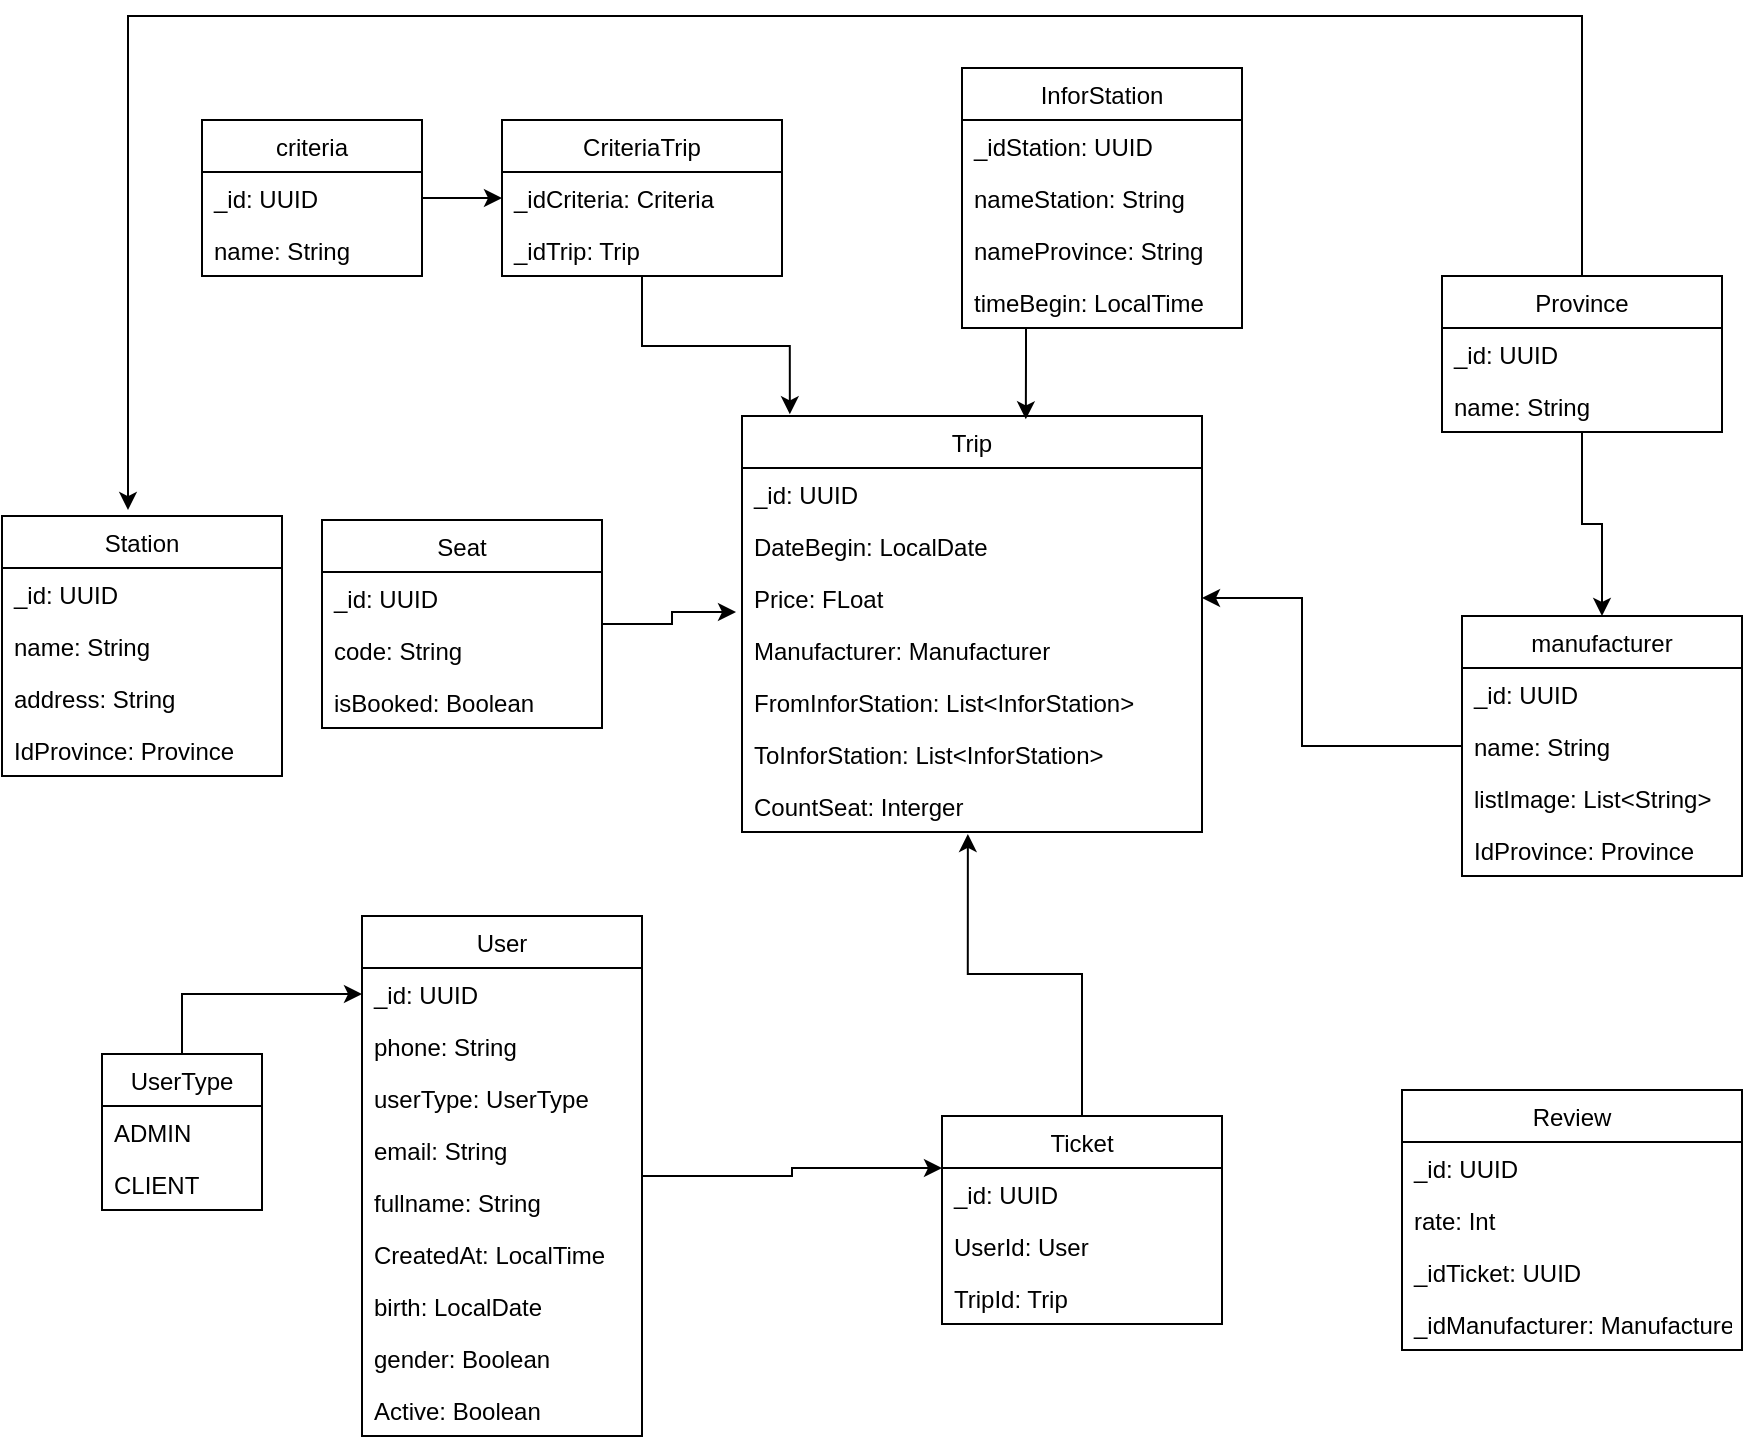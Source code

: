 <mxfile version="14.4.3" type="github">
  <diagram id="V_59LSjMR8o1_XHd9Hdq" name="Page-1">
    <mxGraphModel dx="3074" dy="1934" grid="1" gridSize="10" guides="1" tooltips="1" connect="1" arrows="1" fold="1" page="1" pageScale="1" pageWidth="850" pageHeight="1100" math="0" shadow="0">
      <root>
        <mxCell id="0" />
        <mxCell id="1" parent="0" />
        <mxCell id="hu1bkPcSUCPwq1X6XEAL-50" style="edgeStyle=orthogonalEdgeStyle;rounded=0;orthogonalLoop=1;jettySize=auto;html=1;entryX=0;entryY=0.5;entryDx=0;entryDy=0;" parent="1" source="hu1bkPcSUCPwq1X6XEAL-3" target="hu1bkPcSUCPwq1X6XEAL-9" edge="1">
          <mxGeometry relative="1" as="geometry" />
        </mxCell>
        <mxCell id="hu1bkPcSUCPwq1X6XEAL-25" value="Trip" style="swimlane;fontStyle=0;childLayout=stackLayout;horizontal=1;startSize=26;fillColor=none;horizontalStack=0;resizeParent=1;resizeParentMax=0;resizeLast=0;collapsible=1;marginBottom=0;" parent="1" vertex="1">
          <mxGeometry x="80" y="-250" width="230" height="208" as="geometry" />
        </mxCell>
        <mxCell id="hu1bkPcSUCPwq1X6XEAL-26" value="_id: UUID" style="text;strokeColor=none;fillColor=none;align=left;verticalAlign=top;spacingLeft=4;spacingRight=4;overflow=hidden;rotatable=0;points=[[0,0.5],[1,0.5]];portConstraint=eastwest;" parent="hu1bkPcSUCPwq1X6XEAL-25" vertex="1">
          <mxGeometry y="26" width="230" height="26" as="geometry" />
        </mxCell>
        <mxCell id="hu1bkPcSUCPwq1X6XEAL-31" value="DateBegin: LocalDate" style="text;strokeColor=none;fillColor=none;align=left;verticalAlign=top;spacingLeft=4;spacingRight=4;overflow=hidden;rotatable=0;points=[[0,0.5],[1,0.5]];portConstraint=eastwest;" parent="hu1bkPcSUCPwq1X6XEAL-25" vertex="1">
          <mxGeometry y="52" width="230" height="26" as="geometry" />
        </mxCell>
        <mxCell id="hu1bkPcSUCPwq1X6XEAL-37" value="Price: FLoat" style="text;strokeColor=none;fillColor=none;align=left;verticalAlign=top;spacingLeft=4;spacingRight=4;overflow=hidden;rotatable=0;points=[[0,0.5],[1,0.5]];portConstraint=eastwest;" parent="hu1bkPcSUCPwq1X6XEAL-25" vertex="1">
          <mxGeometry y="78" width="230" height="26" as="geometry" />
        </mxCell>
        <mxCell id="DdcmMg_G07hXmHs823cP-1" value="Manufacturer: Manufacturer" style="text;strokeColor=none;fillColor=none;align=left;verticalAlign=top;spacingLeft=4;spacingRight=4;overflow=hidden;rotatable=0;points=[[0,0.5],[1,0.5]];portConstraint=eastwest;" parent="hu1bkPcSUCPwq1X6XEAL-25" vertex="1">
          <mxGeometry y="104" width="230" height="26" as="geometry" />
        </mxCell>
        <mxCell id="g0eFvDpEAOizdeeZ9maA-30" value="FromInforStation: List&lt;InforStation&gt;" style="text;strokeColor=none;fillColor=none;align=left;verticalAlign=top;spacingLeft=4;spacingRight=4;overflow=hidden;rotatable=0;points=[[0,0.5],[1,0.5]];portConstraint=eastwest;" parent="hu1bkPcSUCPwq1X6XEAL-25" vertex="1">
          <mxGeometry y="130" width="230" height="26" as="geometry" />
        </mxCell>
        <mxCell id="g0eFvDpEAOizdeeZ9maA-39" value="ToInforStation: List&lt;InforStation&gt;" style="text;strokeColor=none;fillColor=none;align=left;verticalAlign=top;spacingLeft=4;spacingRight=4;overflow=hidden;rotatable=0;points=[[0,0.5],[1,0.5]];portConstraint=eastwest;" parent="hu1bkPcSUCPwq1X6XEAL-25" vertex="1">
          <mxGeometry y="156" width="230" height="26" as="geometry" />
        </mxCell>
        <mxCell id="g0eFvDpEAOizdeeZ9maA-40" value="CountSeat: Interger" style="text;strokeColor=none;fillColor=none;align=left;verticalAlign=top;spacingLeft=4;spacingRight=4;overflow=hidden;rotatable=0;points=[[0,0.5],[1,0.5]];portConstraint=eastwest;" parent="hu1bkPcSUCPwq1X6XEAL-25" vertex="1">
          <mxGeometry y="182" width="230" height="26" as="geometry" />
        </mxCell>
        <mxCell id="hu1bkPcSUCPwq1X6XEAL-81" style="edgeStyle=orthogonalEdgeStyle;rounded=0;orthogonalLoop=1;jettySize=auto;html=1;entryX=1;entryY=0.5;entryDx=0;entryDy=0;" parent="1" source="hu1bkPcSUCPwq1X6XEAL-77" edge="1">
          <mxGeometry relative="1" as="geometry">
            <mxPoint x="310" y="-159" as="targetPoint" />
            <Array as="points">
              <mxPoint x="360" y="-85" />
              <mxPoint x="360" y="-159" />
            </Array>
          </mxGeometry>
        </mxCell>
        <mxCell id="hu1bkPcSUCPwq1X6XEAL-96" style="edgeStyle=orthogonalEdgeStyle;rounded=0;orthogonalLoop=1;jettySize=auto;html=1;entryX=0.45;entryY=-0.023;entryDx=0;entryDy=0;entryPerimeter=0;" parent="1" source="hu1bkPcSUCPwq1X6XEAL-65" target="hu1bkPcSUCPwq1X6XEAL-16" edge="1">
          <mxGeometry relative="1" as="geometry">
            <Array as="points">
              <mxPoint x="500" y="-450" />
              <mxPoint x="-227" y="-450" />
            </Array>
          </mxGeometry>
        </mxCell>
        <mxCell id="hu1bkPcSUCPwq1X6XEAL-97" style="edgeStyle=orthogonalEdgeStyle;rounded=0;orthogonalLoop=1;jettySize=auto;html=1;" parent="1" source="hu1bkPcSUCPwq1X6XEAL-65" target="hu1bkPcSUCPwq1X6XEAL-77" edge="1">
          <mxGeometry relative="1" as="geometry" />
        </mxCell>
        <mxCell id="hu1bkPcSUCPwq1X6XEAL-65" value="Province" style="swimlane;fontStyle=0;childLayout=stackLayout;horizontal=1;startSize=26;fillColor=none;horizontalStack=0;resizeParent=1;resizeParentMax=0;resizeLast=0;collapsible=1;marginBottom=0;" parent="1" vertex="1">
          <mxGeometry x="430" y="-320" width="140" height="78" as="geometry" />
        </mxCell>
        <mxCell id="hu1bkPcSUCPwq1X6XEAL-66" value="_id: UUID" style="text;strokeColor=none;fillColor=none;align=left;verticalAlign=top;spacingLeft=4;spacingRight=4;overflow=hidden;rotatable=0;points=[[0,0.5],[1,0.5]];portConstraint=eastwest;" parent="hu1bkPcSUCPwq1X6XEAL-65" vertex="1">
          <mxGeometry y="26" width="140" height="26" as="geometry" />
        </mxCell>
        <mxCell id="hu1bkPcSUCPwq1X6XEAL-67" value="name: String" style="text;strokeColor=none;fillColor=none;align=left;verticalAlign=top;spacingLeft=4;spacingRight=4;overflow=hidden;rotatable=0;points=[[0,0.5],[1,0.5]];portConstraint=eastwest;" parent="hu1bkPcSUCPwq1X6XEAL-65" vertex="1">
          <mxGeometry y="52" width="140" height="26" as="geometry" />
        </mxCell>
        <mxCell id="hu1bkPcSUCPwq1X6XEAL-77" value="manufacturer" style="swimlane;fontStyle=0;childLayout=stackLayout;horizontal=1;startSize=26;fillColor=none;horizontalStack=0;resizeParent=1;resizeParentMax=0;resizeLast=0;collapsible=1;marginBottom=0;" parent="1" vertex="1">
          <mxGeometry x="440" y="-150" width="140" height="130" as="geometry" />
        </mxCell>
        <mxCell id="hu1bkPcSUCPwq1X6XEAL-78" value="_id: UUID" style="text;strokeColor=none;fillColor=none;align=left;verticalAlign=top;spacingLeft=4;spacingRight=4;overflow=hidden;rotatable=0;points=[[0,0.5],[1,0.5]];portConstraint=eastwest;" parent="hu1bkPcSUCPwq1X6XEAL-77" vertex="1">
          <mxGeometry y="26" width="140" height="26" as="geometry" />
        </mxCell>
        <mxCell id="hu1bkPcSUCPwq1X6XEAL-79" value="name: String" style="text;strokeColor=none;fillColor=none;align=left;verticalAlign=top;spacingLeft=4;spacingRight=4;overflow=hidden;rotatable=0;points=[[0,0.5],[1,0.5]];portConstraint=eastwest;" parent="hu1bkPcSUCPwq1X6XEAL-77" vertex="1">
          <mxGeometry y="52" width="140" height="26" as="geometry" />
        </mxCell>
        <mxCell id="hu1bkPcSUCPwq1X6XEAL-80" value="listImage: List&lt;String&gt;" style="text;strokeColor=none;fillColor=none;align=left;verticalAlign=top;spacingLeft=4;spacingRight=4;overflow=hidden;rotatable=0;points=[[0,0.5],[1,0.5]];portConstraint=eastwest;" parent="hu1bkPcSUCPwq1X6XEAL-77" vertex="1">
          <mxGeometry y="78" width="140" height="26" as="geometry" />
        </mxCell>
        <mxCell id="hu1bkPcSUCPwq1X6XEAL-94" value="IdProvince: Province" style="text;strokeColor=none;fillColor=none;align=left;verticalAlign=top;spacingLeft=4;spacingRight=4;overflow=hidden;rotatable=0;points=[[0,0.5],[1,0.5]];portConstraint=eastwest;" parent="hu1bkPcSUCPwq1X6XEAL-77" vertex="1">
          <mxGeometry y="104" width="140" height="26" as="geometry" />
        </mxCell>
        <mxCell id="hu1bkPcSUCPwq1X6XEAL-42" value="Review" style="swimlane;fontStyle=0;childLayout=stackLayout;horizontal=1;startSize=26;fillColor=none;horizontalStack=0;resizeParent=1;resizeParentMax=0;resizeLast=0;collapsible=1;marginBottom=0;" parent="1" vertex="1">
          <mxGeometry x="410" y="87" width="170" height="130" as="geometry" />
        </mxCell>
        <mxCell id="hu1bkPcSUCPwq1X6XEAL-43" value="_id: UUID" style="text;strokeColor=none;fillColor=none;align=left;verticalAlign=top;spacingLeft=4;spacingRight=4;overflow=hidden;rotatable=0;points=[[0,0.5],[1,0.5]];portConstraint=eastwest;" parent="hu1bkPcSUCPwq1X6XEAL-42" vertex="1">
          <mxGeometry y="26" width="170" height="26" as="geometry" />
        </mxCell>
        <mxCell id="hu1bkPcSUCPwq1X6XEAL-44" value="rate: Int" style="text;strokeColor=none;fillColor=none;align=left;verticalAlign=top;spacingLeft=4;spacingRight=4;overflow=hidden;rotatable=0;points=[[0,0.5],[1,0.5]];portConstraint=eastwest;" parent="hu1bkPcSUCPwq1X6XEAL-42" vertex="1">
          <mxGeometry y="52" width="170" height="26" as="geometry" />
        </mxCell>
        <mxCell id="hu1bkPcSUCPwq1X6XEAL-45" value="_idTicket: UUID" style="text;strokeColor=none;fillColor=none;align=left;verticalAlign=top;spacingLeft=4;spacingRight=4;overflow=hidden;rotatable=0;points=[[0,0.5],[1,0.5]];portConstraint=eastwest;" parent="hu1bkPcSUCPwq1X6XEAL-42" vertex="1">
          <mxGeometry y="78" width="170" height="26" as="geometry" />
        </mxCell>
        <mxCell id="hu1bkPcSUCPwq1X6XEAL-101" value="_idManufacturer: Manufacturer" style="text;strokeColor=none;fillColor=none;align=left;verticalAlign=top;spacingLeft=4;spacingRight=4;overflow=hidden;rotatable=0;points=[[0,0.5],[1,0.5]];portConstraint=eastwest;" parent="hu1bkPcSUCPwq1X6XEAL-42" vertex="1">
          <mxGeometry y="104" width="170" height="26" as="geometry" />
        </mxCell>
        <mxCell id="g0eFvDpEAOizdeeZ9maA-21" style="edgeStyle=orthogonalEdgeStyle;rounded=0;orthogonalLoop=1;jettySize=auto;html=1;entryX=0;entryY=0.5;entryDx=0;entryDy=0;" parent="1" source="hu1bkPcSUCPwq1X6XEAL-38" target="g0eFvDpEAOizdeeZ9maA-18" edge="1">
          <mxGeometry relative="1" as="geometry" />
        </mxCell>
        <mxCell id="hu1bkPcSUCPwq1X6XEAL-38" value="criteria" style="swimlane;fontStyle=0;childLayout=stackLayout;horizontal=1;startSize=26;fillColor=none;horizontalStack=0;resizeParent=1;resizeParentMax=0;resizeLast=0;collapsible=1;marginBottom=0;" parent="1" vertex="1">
          <mxGeometry x="-190" y="-398" width="110" height="78" as="geometry" />
        </mxCell>
        <mxCell id="hu1bkPcSUCPwq1X6XEAL-39" value="_id: UUID" style="text;strokeColor=none;fillColor=none;align=left;verticalAlign=top;spacingLeft=4;spacingRight=4;overflow=hidden;rotatable=0;points=[[0,0.5],[1,0.5]];portConstraint=eastwest;" parent="hu1bkPcSUCPwq1X6XEAL-38" vertex="1">
          <mxGeometry y="26" width="110" height="26" as="geometry" />
        </mxCell>
        <mxCell id="hu1bkPcSUCPwq1X6XEAL-40" value="name: String" style="text;strokeColor=none;fillColor=none;align=left;verticalAlign=top;spacingLeft=4;spacingRight=4;overflow=hidden;rotatable=0;points=[[0,0.5],[1,0.5]];portConstraint=eastwest;" parent="hu1bkPcSUCPwq1X6XEAL-38" vertex="1">
          <mxGeometry y="52" width="110" height="26" as="geometry" />
        </mxCell>
        <mxCell id="g0eFvDpEAOizdeeZ9maA-16" style="edgeStyle=orthogonalEdgeStyle;rounded=0;orthogonalLoop=1;jettySize=auto;html=1;entryX=-0.013;entryY=0.769;entryDx=0;entryDy=0;entryPerimeter=0;" parent="1" source="hu1bkPcSUCPwq1X6XEAL-72" target="hu1bkPcSUCPwq1X6XEAL-37" edge="1">
          <mxGeometry relative="1" as="geometry">
            <mxPoint x="80" y="-117.01" as="targetPoint" />
          </mxGeometry>
        </mxCell>
        <mxCell id="hu1bkPcSUCPwq1X6XEAL-72" value="Seat" style="swimlane;fontStyle=0;childLayout=stackLayout;horizontal=1;startSize=26;fillColor=none;horizontalStack=0;resizeParent=1;resizeParentMax=0;resizeLast=0;collapsible=1;marginBottom=0;" parent="1" vertex="1">
          <mxGeometry x="-130" y="-198" width="140" height="104" as="geometry" />
        </mxCell>
        <mxCell id="g0eFvDpEAOizdeeZ9maA-29" value="_id: UUID" style="text;strokeColor=none;fillColor=none;align=left;verticalAlign=top;spacingLeft=4;spacingRight=4;overflow=hidden;rotatable=0;points=[[0,0.5],[1,0.5]];portConstraint=eastwest;" parent="hu1bkPcSUCPwq1X6XEAL-72" vertex="1">
          <mxGeometry y="26" width="140" height="26" as="geometry" />
        </mxCell>
        <mxCell id="hu1bkPcSUCPwq1X6XEAL-74" value="code: String" style="text;strokeColor=none;fillColor=none;align=left;verticalAlign=top;spacingLeft=4;spacingRight=4;overflow=hidden;rotatable=0;points=[[0,0.5],[1,0.5]];portConstraint=eastwest;" parent="hu1bkPcSUCPwq1X6XEAL-72" vertex="1">
          <mxGeometry y="52" width="140" height="26" as="geometry" />
        </mxCell>
        <mxCell id="hu1bkPcSUCPwq1X6XEAL-75" value="isBooked: Boolean" style="text;strokeColor=none;fillColor=none;align=left;verticalAlign=top;spacingLeft=4;spacingRight=4;overflow=hidden;rotatable=0;points=[[0,0.5],[1,0.5]];portConstraint=eastwest;" parent="hu1bkPcSUCPwq1X6XEAL-72" vertex="1">
          <mxGeometry y="78" width="140" height="26" as="geometry" />
        </mxCell>
        <mxCell id="hu1bkPcSUCPwq1X6XEAL-16" value="Station" style="swimlane;fontStyle=0;childLayout=stackLayout;horizontal=1;startSize=26;fillColor=none;horizontalStack=0;resizeParent=1;resizeParentMax=0;resizeLast=0;collapsible=1;marginBottom=0;" parent="1" vertex="1">
          <mxGeometry x="-290" y="-200" width="140" height="130" as="geometry" />
        </mxCell>
        <mxCell id="hu1bkPcSUCPwq1X6XEAL-17" value="_id: UUID" style="text;strokeColor=none;fillColor=none;align=left;verticalAlign=top;spacingLeft=4;spacingRight=4;overflow=hidden;rotatable=0;points=[[0,0.5],[1,0.5]];portConstraint=eastwest;" parent="hu1bkPcSUCPwq1X6XEAL-16" vertex="1">
          <mxGeometry y="26" width="140" height="26" as="geometry" />
        </mxCell>
        <mxCell id="hu1bkPcSUCPwq1X6XEAL-18" value="name: String" style="text;strokeColor=none;fillColor=none;align=left;verticalAlign=top;spacingLeft=4;spacingRight=4;overflow=hidden;rotatable=0;points=[[0,0.5],[1,0.5]];portConstraint=eastwest;" parent="hu1bkPcSUCPwq1X6XEAL-16" vertex="1">
          <mxGeometry y="52" width="140" height="26" as="geometry" />
        </mxCell>
        <mxCell id="hu1bkPcSUCPwq1X6XEAL-19" value="address: String" style="text;strokeColor=none;fillColor=none;align=left;verticalAlign=top;spacingLeft=4;spacingRight=4;overflow=hidden;rotatable=0;points=[[0,0.5],[1,0.5]];portConstraint=eastwest;" parent="hu1bkPcSUCPwq1X6XEAL-16" vertex="1">
          <mxGeometry y="78" width="140" height="26" as="geometry" />
        </mxCell>
        <mxCell id="hu1bkPcSUCPwq1X6XEAL-20" value="IdProvince: Province" style="text;strokeColor=none;fillColor=none;align=left;verticalAlign=top;spacingLeft=4;spacingRight=4;overflow=hidden;rotatable=0;points=[[0,0.5],[1,0.5]];portConstraint=eastwest;" parent="hu1bkPcSUCPwq1X6XEAL-16" vertex="1">
          <mxGeometry y="104" width="140" height="26" as="geometry" />
        </mxCell>
        <mxCell id="hu1bkPcSUCPwq1X6XEAL-3" value="UserType" style="swimlane;fontStyle=0;childLayout=stackLayout;horizontal=1;startSize=26;fillColor=none;horizontalStack=0;resizeParent=1;resizeParentMax=0;resizeLast=0;collapsible=1;marginBottom=0;" parent="1" vertex="1">
          <mxGeometry x="-240" y="69" width="80" height="78" as="geometry" />
        </mxCell>
        <mxCell id="hu1bkPcSUCPwq1X6XEAL-4" value="ADMIN" style="text;strokeColor=none;fillColor=none;align=left;verticalAlign=top;spacingLeft=4;spacingRight=4;overflow=hidden;rotatable=0;points=[[0,0.5],[1,0.5]];portConstraint=eastwest;" parent="hu1bkPcSUCPwq1X6XEAL-3" vertex="1">
          <mxGeometry y="26" width="80" height="26" as="geometry" />
        </mxCell>
        <mxCell id="hu1bkPcSUCPwq1X6XEAL-5" value="CLIENT" style="text;strokeColor=none;fillColor=none;align=left;verticalAlign=top;spacingLeft=4;spacingRight=4;overflow=hidden;rotatable=0;points=[[0,0.5],[1,0.5]];portConstraint=eastwest;" parent="hu1bkPcSUCPwq1X6XEAL-3" vertex="1">
          <mxGeometry y="52" width="80" height="26" as="geometry" />
        </mxCell>
        <mxCell id="hu1bkPcSUCPwq1X6XEAL-103" style="edgeStyle=orthogonalEdgeStyle;rounded=0;orthogonalLoop=1;jettySize=auto;html=1;entryX=0;entryY=0.25;entryDx=0;entryDy=0;" parent="1" source="hu1bkPcSUCPwq1X6XEAL-8" target="hu1bkPcSUCPwq1X6XEAL-46" edge="1">
          <mxGeometry relative="1" as="geometry" />
        </mxCell>
        <mxCell id="hu1bkPcSUCPwq1X6XEAL-8" value="User" style="swimlane;fontStyle=0;childLayout=stackLayout;horizontal=1;startSize=26;fillColor=none;horizontalStack=0;resizeParent=1;resizeParentMax=0;resizeLast=0;collapsible=1;marginBottom=0;" parent="1" vertex="1">
          <mxGeometry x="-110" width="140" height="260" as="geometry" />
        </mxCell>
        <mxCell id="hu1bkPcSUCPwq1X6XEAL-9" value="_id: UUID" style="text;strokeColor=none;fillColor=none;align=left;verticalAlign=top;spacingLeft=4;spacingRight=4;overflow=hidden;rotatable=0;points=[[0,0.5],[1,0.5]];portConstraint=eastwest;" parent="hu1bkPcSUCPwq1X6XEAL-8" vertex="1">
          <mxGeometry y="26" width="140" height="26" as="geometry" />
        </mxCell>
        <mxCell id="hu1bkPcSUCPwq1X6XEAL-10" value="phone: String" style="text;strokeColor=none;fillColor=none;align=left;verticalAlign=top;spacingLeft=4;spacingRight=4;overflow=hidden;rotatable=0;points=[[0,0.5],[1,0.5]];portConstraint=eastwest;" parent="hu1bkPcSUCPwq1X6XEAL-8" vertex="1">
          <mxGeometry y="52" width="140" height="26" as="geometry" />
        </mxCell>
        <mxCell id="hu1bkPcSUCPwq1X6XEAL-12" value="userType: UserType" style="text;strokeColor=none;fillColor=none;align=left;verticalAlign=top;spacingLeft=4;spacingRight=4;overflow=hidden;rotatable=0;points=[[0,0.5],[1,0.5]];portConstraint=eastwest;" parent="hu1bkPcSUCPwq1X6XEAL-8" vertex="1">
          <mxGeometry y="78" width="140" height="26" as="geometry" />
        </mxCell>
        <object label="email: String" id="hu1bkPcSUCPwq1X6XEAL-13">
          <mxCell style="text;strokeColor=none;fillColor=none;align=left;verticalAlign=top;spacingLeft=4;spacingRight=4;overflow=hidden;rotatable=0;points=[[0,0.5],[1,0.5]];portConstraint=eastwest;" parent="hu1bkPcSUCPwq1X6XEAL-8" vertex="1">
            <mxGeometry y="104" width="140" height="26" as="geometry" />
          </mxCell>
        </object>
        <mxCell id="hu1bkPcSUCPwq1X6XEAL-14" value="fullname: String" style="text;strokeColor=none;fillColor=none;align=left;verticalAlign=top;spacingLeft=4;spacingRight=4;overflow=hidden;rotatable=0;points=[[0,0.5],[1,0.5]];portConstraint=eastwest;" parent="hu1bkPcSUCPwq1X6XEAL-8" vertex="1">
          <mxGeometry y="130" width="140" height="26" as="geometry" />
        </mxCell>
        <mxCell id="hu1bkPcSUCPwq1X6XEAL-58" value="CreatedAt: LocalTime" style="text;strokeColor=none;fillColor=none;align=left;verticalAlign=top;spacingLeft=4;spacingRight=4;overflow=hidden;rotatable=0;points=[[0,0.5],[1,0.5]];portConstraint=eastwest;" parent="hu1bkPcSUCPwq1X6XEAL-8" vertex="1">
          <mxGeometry y="156" width="140" height="26" as="geometry" />
        </mxCell>
        <mxCell id="hu1bkPcSUCPwq1X6XEAL-70" value="birth: LocalDate" style="text;strokeColor=none;fillColor=none;align=left;verticalAlign=top;spacingLeft=4;spacingRight=4;overflow=hidden;rotatable=0;points=[[0,0.5],[1,0.5]];portConstraint=eastwest;" parent="hu1bkPcSUCPwq1X6XEAL-8" vertex="1">
          <mxGeometry y="182" width="140" height="26" as="geometry" />
        </mxCell>
        <mxCell id="hu1bkPcSUCPwq1X6XEAL-71" value="gender: Boolean" style="text;strokeColor=none;fillColor=none;align=left;verticalAlign=top;spacingLeft=4;spacingRight=4;overflow=hidden;rotatable=0;points=[[0,0.5],[1,0.5]];portConstraint=eastwest;" parent="hu1bkPcSUCPwq1X6XEAL-8" vertex="1">
          <mxGeometry y="208" width="140" height="26" as="geometry" />
        </mxCell>
        <object label="Active: Boolean" placeholders="1" id="hu1bkPcSUCPwq1X6XEAL-59">
          <mxCell style="text;strokeColor=none;fillColor=none;align=left;verticalAlign=top;spacingLeft=4;spacingRight=4;overflow=hidden;rotatable=0;points=[[0,0.5],[1,0.5]];portConstraint=eastwest;" parent="hu1bkPcSUCPwq1X6XEAL-8" vertex="1">
            <mxGeometry y="234" width="140" height="26" as="geometry" />
          </mxCell>
        </object>
        <mxCell id="g0eFvDpEAOizdeeZ9maA-38" style="edgeStyle=orthogonalEdgeStyle;rounded=0;orthogonalLoop=1;jettySize=auto;html=1;entryX=0.491;entryY=1.038;entryDx=0;entryDy=0;entryPerimeter=0;" parent="1" source="hu1bkPcSUCPwq1X6XEAL-46" target="g0eFvDpEAOizdeeZ9maA-40" edge="1">
          <mxGeometry relative="1" as="geometry">
            <mxPoint x="195" y="-30" as="targetPoint" />
          </mxGeometry>
        </mxCell>
        <mxCell id="hu1bkPcSUCPwq1X6XEAL-46" value="Ticket" style="swimlane;fontStyle=0;childLayout=stackLayout;horizontal=1;startSize=26;fillColor=none;horizontalStack=0;resizeParent=1;resizeParentMax=0;resizeLast=0;collapsible=1;marginBottom=0;" parent="1" vertex="1">
          <mxGeometry x="180" y="100" width="140" height="104" as="geometry" />
        </mxCell>
        <mxCell id="hu1bkPcSUCPwq1X6XEAL-47" value="_id: UUID" style="text;strokeColor=none;fillColor=none;align=left;verticalAlign=top;spacingLeft=4;spacingRight=4;overflow=hidden;rotatable=0;points=[[0,0.5],[1,0.5]];portConstraint=eastwest;" parent="hu1bkPcSUCPwq1X6XEAL-46" vertex="1">
          <mxGeometry y="26" width="140" height="26" as="geometry" />
        </mxCell>
        <mxCell id="hu1bkPcSUCPwq1X6XEAL-48" value="UserId: User" style="text;strokeColor=none;fillColor=none;align=left;verticalAlign=top;spacingLeft=4;spacingRight=4;overflow=hidden;rotatable=0;points=[[0,0.5],[1,0.5]];portConstraint=eastwest;" parent="hu1bkPcSUCPwq1X6XEAL-46" vertex="1">
          <mxGeometry y="52" width="140" height="26" as="geometry" />
        </mxCell>
        <mxCell id="hu1bkPcSUCPwq1X6XEAL-98" value="TripId: Trip" style="text;strokeColor=none;fillColor=none;align=left;verticalAlign=top;spacingLeft=4;spacingRight=4;overflow=hidden;rotatable=0;points=[[0,0.5],[1,0.5]];portConstraint=eastwest;" parent="hu1bkPcSUCPwq1X6XEAL-46" vertex="1">
          <mxGeometry y="78" width="140" height="26" as="geometry" />
        </mxCell>
        <mxCell id="g0eFvDpEAOizdeeZ9maA-22" style="edgeStyle=orthogonalEdgeStyle;rounded=0;orthogonalLoop=1;jettySize=auto;html=1;entryX=0.104;entryY=-0.004;entryDx=0;entryDy=0;entryPerimeter=0;" parent="1" source="g0eFvDpEAOizdeeZ9maA-17" target="hu1bkPcSUCPwq1X6XEAL-25" edge="1">
          <mxGeometry relative="1" as="geometry" />
        </mxCell>
        <mxCell id="g0eFvDpEAOizdeeZ9maA-17" value="CriteriaTrip" style="swimlane;fontStyle=0;childLayout=stackLayout;horizontal=1;startSize=26;fillColor=none;horizontalStack=0;resizeParent=1;resizeParentMax=0;resizeLast=0;collapsible=1;marginBottom=0;" parent="1" vertex="1">
          <mxGeometry x="-40" y="-398" width="140" height="78" as="geometry" />
        </mxCell>
        <mxCell id="g0eFvDpEAOizdeeZ9maA-18" value="_idCriteria: Criteria" style="text;strokeColor=none;fillColor=none;align=left;verticalAlign=top;spacingLeft=4;spacingRight=4;overflow=hidden;rotatable=0;points=[[0,0.5],[1,0.5]];portConstraint=eastwest;" parent="g0eFvDpEAOizdeeZ9maA-17" vertex="1">
          <mxGeometry y="26" width="140" height="26" as="geometry" />
        </mxCell>
        <mxCell id="g0eFvDpEAOizdeeZ9maA-19" value="_idTrip: Trip" style="text;strokeColor=none;fillColor=none;align=left;verticalAlign=top;spacingLeft=4;spacingRight=4;overflow=hidden;rotatable=0;points=[[0,0.5],[1,0.5]];portConstraint=eastwest;" parent="g0eFvDpEAOizdeeZ9maA-17" vertex="1">
          <mxGeometry y="52" width="140" height="26" as="geometry" />
        </mxCell>
        <mxCell id="g0eFvDpEAOizdeeZ9maA-27" style="edgeStyle=orthogonalEdgeStyle;rounded=0;orthogonalLoop=1;jettySize=auto;html=1;entryX=0.617;entryY=0.008;entryDx=0;entryDy=0;entryPerimeter=0;" parent="1" source="g0eFvDpEAOizdeeZ9maA-23" target="hu1bkPcSUCPwq1X6XEAL-25" edge="1">
          <mxGeometry relative="1" as="geometry">
            <Array as="points">
              <mxPoint x="222" y="-280" />
              <mxPoint x="222" y="-280" />
            </Array>
          </mxGeometry>
        </mxCell>
        <mxCell id="g0eFvDpEAOizdeeZ9maA-23" value="InforStation" style="swimlane;fontStyle=0;childLayout=stackLayout;horizontal=1;startSize=26;fillColor=none;horizontalStack=0;resizeParent=1;resizeParentMax=0;resizeLast=0;collapsible=1;marginBottom=0;" parent="1" vertex="1">
          <mxGeometry x="190" y="-424" width="140" height="130" as="geometry" />
        </mxCell>
        <mxCell id="g0eFvDpEAOizdeeZ9maA-24" value="_idStation: UUID" style="text;strokeColor=none;fillColor=none;align=left;verticalAlign=top;spacingLeft=4;spacingRight=4;overflow=hidden;rotatable=0;points=[[0,0.5],[1,0.5]];portConstraint=eastwest;" parent="g0eFvDpEAOizdeeZ9maA-23" vertex="1">
          <mxGeometry y="26" width="140" height="26" as="geometry" />
        </mxCell>
        <mxCell id="g0eFvDpEAOizdeeZ9maA-25" value="nameStation: String" style="text;strokeColor=none;fillColor=none;align=left;verticalAlign=top;spacingLeft=4;spacingRight=4;overflow=hidden;rotatable=0;points=[[0,0.5],[1,0.5]];portConstraint=eastwest;" parent="g0eFvDpEAOizdeeZ9maA-23" vertex="1">
          <mxGeometry y="52" width="140" height="26" as="geometry" />
        </mxCell>
        <mxCell id="g0eFvDpEAOizdeeZ9maA-26" value="nameProvince: String" style="text;strokeColor=none;fillColor=none;align=left;verticalAlign=top;spacingLeft=4;spacingRight=4;overflow=hidden;rotatable=0;points=[[0,0.5],[1,0.5]];portConstraint=eastwest;" parent="g0eFvDpEAOizdeeZ9maA-23" vertex="1">
          <mxGeometry y="78" width="140" height="26" as="geometry" />
        </mxCell>
        <mxCell id="g0eFvDpEAOizdeeZ9maA-28" value="timeBegin: LocalTime" style="text;strokeColor=none;fillColor=none;align=left;verticalAlign=top;spacingLeft=4;spacingRight=4;overflow=hidden;rotatable=0;points=[[0,0.5],[1,0.5]];portConstraint=eastwest;" parent="g0eFvDpEAOizdeeZ9maA-23" vertex="1">
          <mxGeometry y="104" width="140" height="26" as="geometry" />
        </mxCell>
      </root>
    </mxGraphModel>
  </diagram>
</mxfile>
